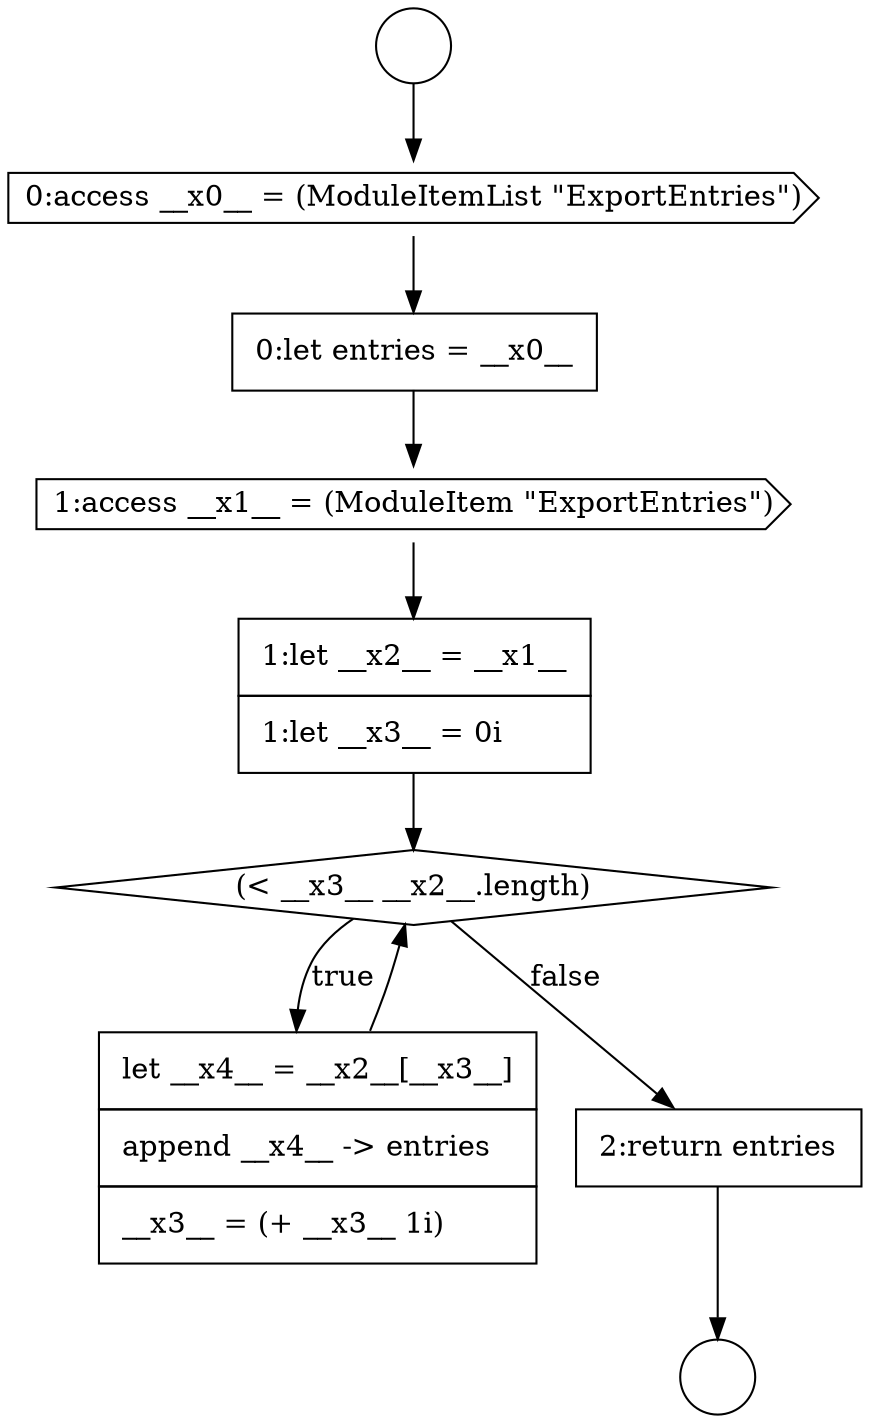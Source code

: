 digraph {
  node9509 [shape=none, margin=0, label=<<font color="black">
    <table border="0" cellborder="1" cellspacing="0" cellpadding="10">
      <tr><td align="left">0:let entries = __x0__</td></tr>
    </table>
  </font>> color="black" fillcolor="white" style=filled]
  node9512 [shape=diamond, label=<<font color="black">(&lt; __x3__ __x2__.length)</font>> color="black" fillcolor="white" style=filled]
  node9506 [shape=circle label=" " color="black" fillcolor="white" style=filled]
  node9511 [shape=none, margin=0, label=<<font color="black">
    <table border="0" cellborder="1" cellspacing="0" cellpadding="10">
      <tr><td align="left">1:let __x2__ = __x1__</td></tr>
      <tr><td align="left">1:let __x3__ = 0i</td></tr>
    </table>
  </font>> color="black" fillcolor="white" style=filled]
  node9510 [shape=cds, label=<<font color="black">1:access __x1__ = (ModuleItem &quot;ExportEntries&quot;)</font>> color="black" fillcolor="white" style=filled]
  node9508 [shape=cds, label=<<font color="black">0:access __x0__ = (ModuleItemList &quot;ExportEntries&quot;)</font>> color="black" fillcolor="white" style=filled]
  node9513 [shape=none, margin=0, label=<<font color="black">
    <table border="0" cellborder="1" cellspacing="0" cellpadding="10">
      <tr><td align="left">let __x4__ = __x2__[__x3__]</td></tr>
      <tr><td align="left">append __x4__ -&gt; entries</td></tr>
      <tr><td align="left">__x3__ = (+ __x3__ 1i)</td></tr>
    </table>
  </font>> color="black" fillcolor="white" style=filled]
  node9514 [shape=none, margin=0, label=<<font color="black">
    <table border="0" cellborder="1" cellspacing="0" cellpadding="10">
      <tr><td align="left">2:return entries</td></tr>
    </table>
  </font>> color="black" fillcolor="white" style=filled]
  node9507 [shape=circle label=" " color="black" fillcolor="white" style=filled]
  node9508 -> node9509 [ color="black"]
  node9509 -> node9510 [ color="black"]
  node9506 -> node9508 [ color="black"]
  node9514 -> node9507 [ color="black"]
  node9511 -> node9512 [ color="black"]
  node9510 -> node9511 [ color="black"]
  node9513 -> node9512 [ color="black"]
  node9512 -> node9513 [label=<<font color="black">true</font>> color="black"]
  node9512 -> node9514 [label=<<font color="black">false</font>> color="black"]
}
